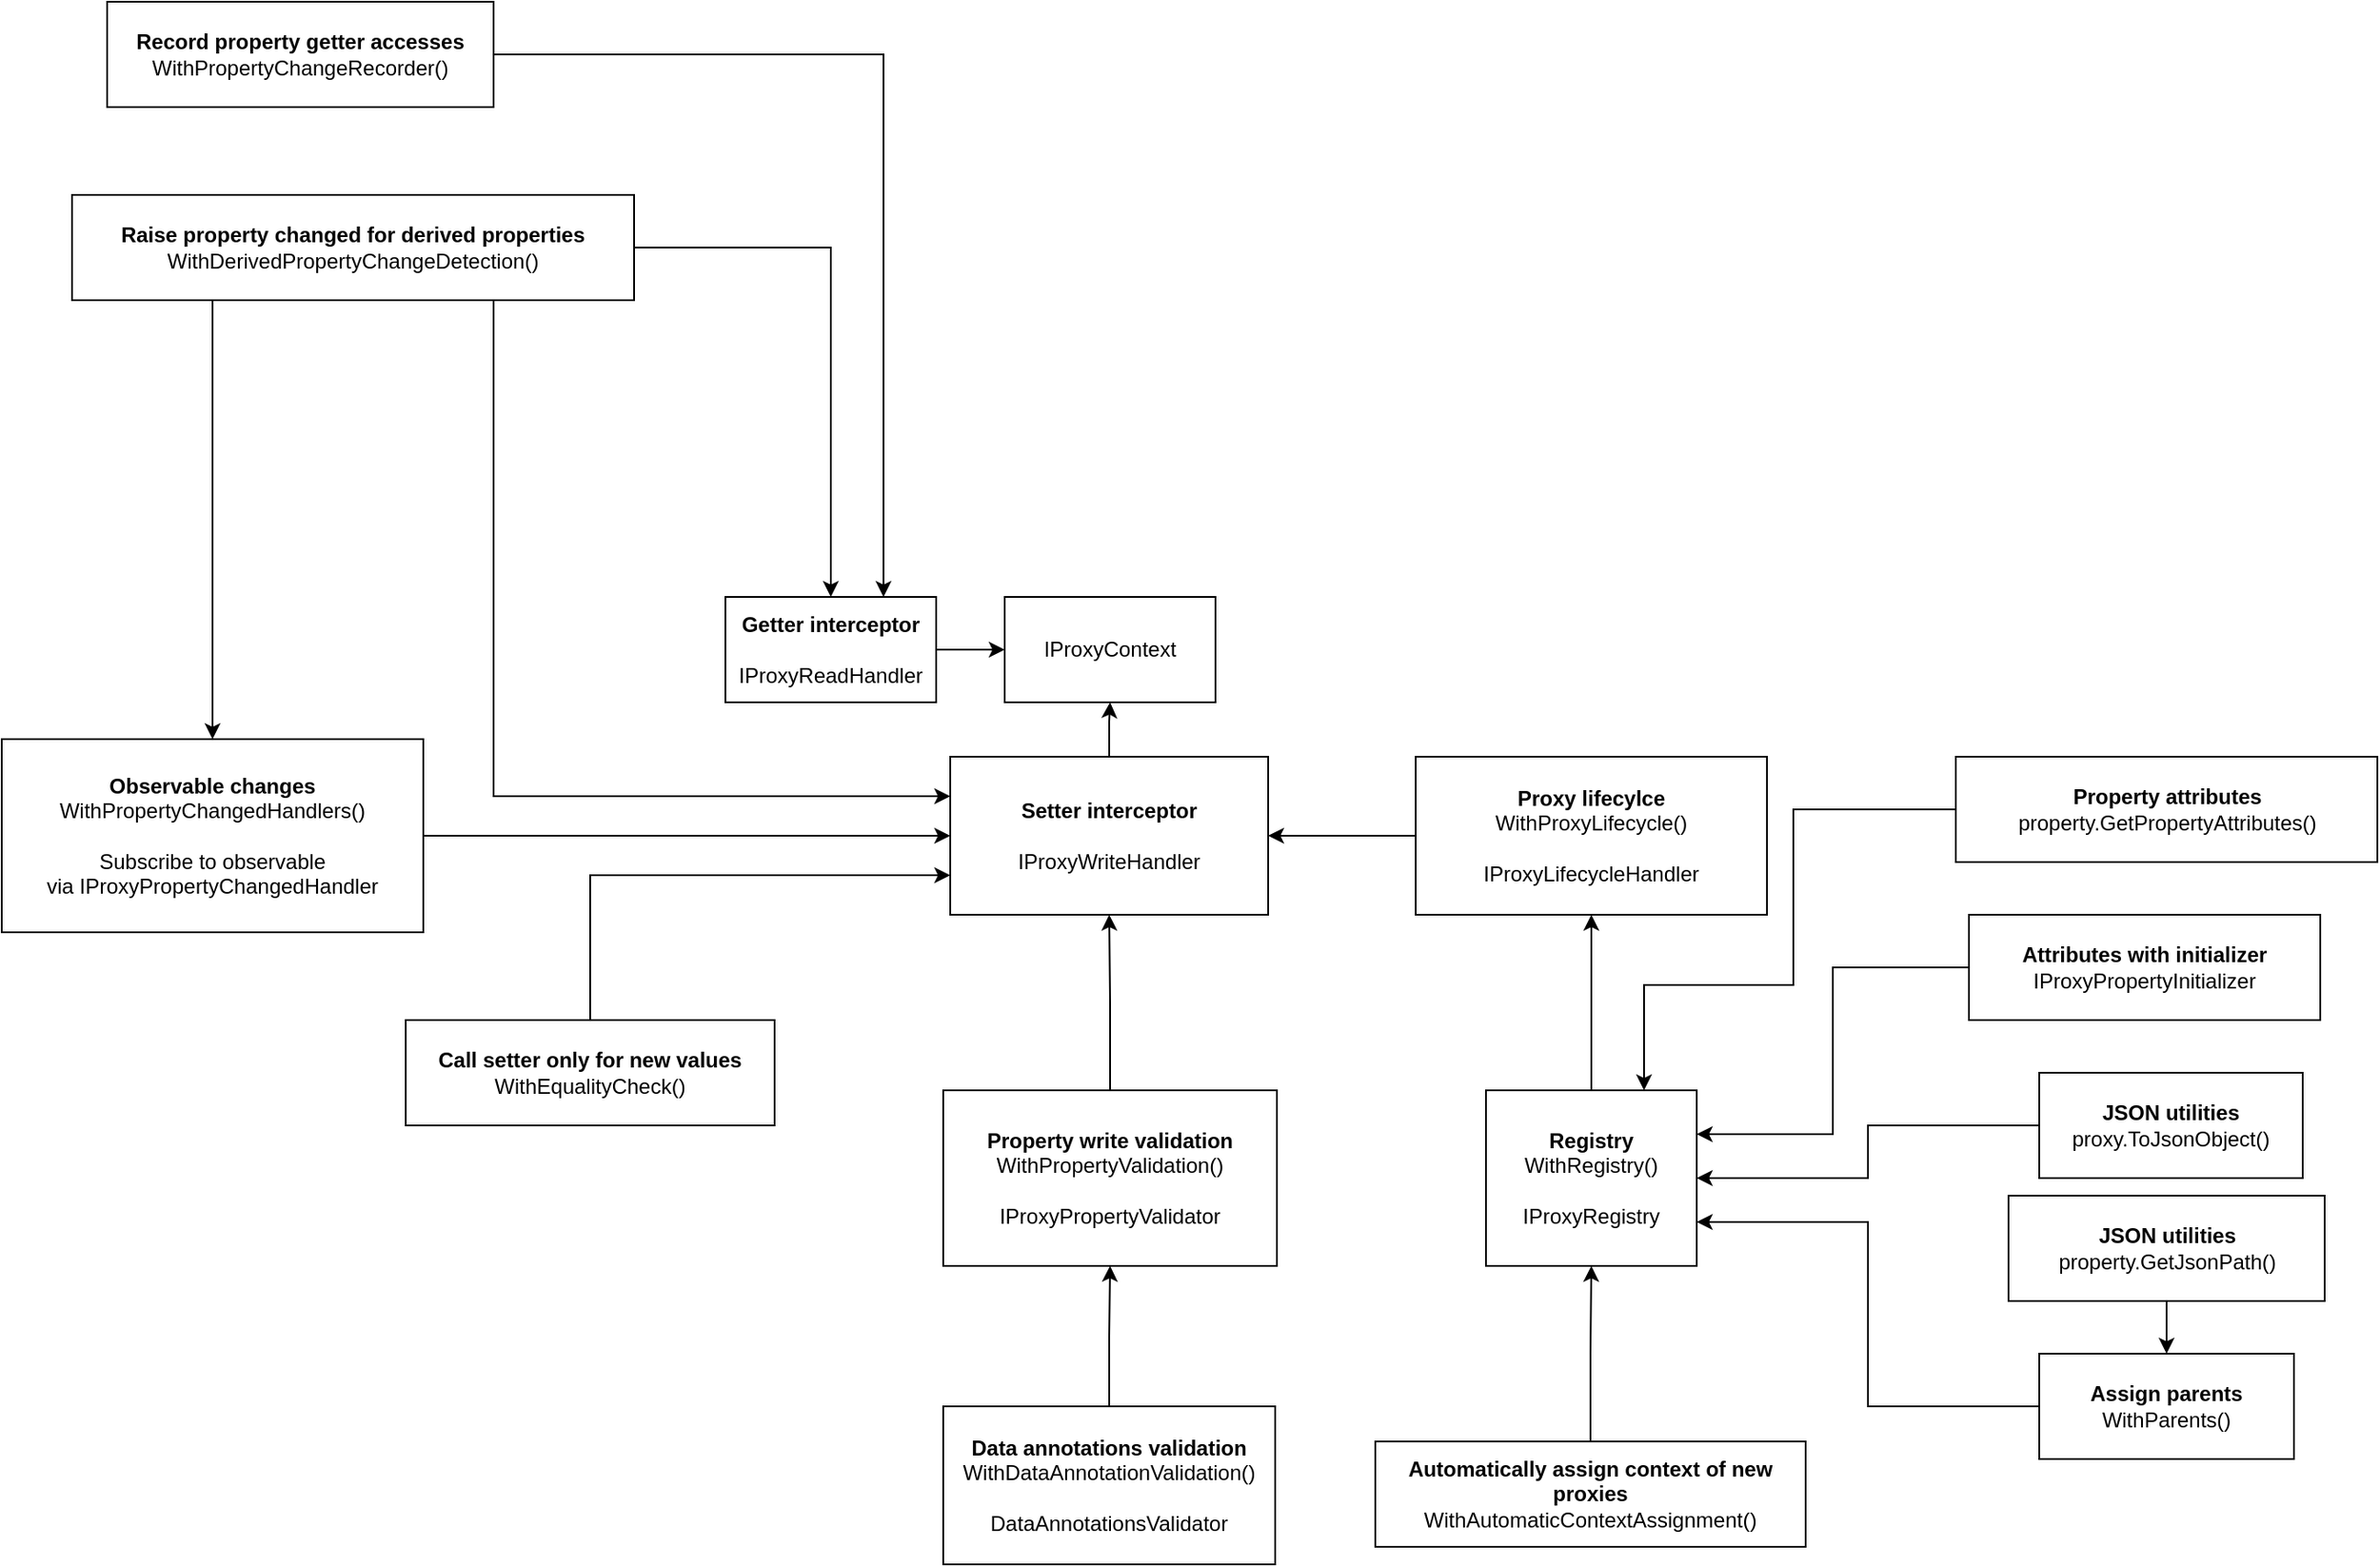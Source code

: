 <mxfile version="24.1.0" type="device">
  <diagram name="Page-1" id="Akw01ZIGIV-2cNeXsqmA">
    <mxGraphModel dx="2603" dy="837" grid="1" gridSize="10" guides="1" tooltips="1" connect="1" arrows="1" fold="1" page="1" pageScale="1" pageWidth="1169" pageHeight="1654" math="0" shadow="0">
      <root>
        <mxCell id="0" />
        <mxCell id="1" parent="0" />
        <mxCell id="d9BL-mROPcZ20sLbiVwK-2" style="edgeStyle=orthogonalEdgeStyle;rounded=0;orthogonalLoop=1;jettySize=auto;html=1;entryX=0.5;entryY=1;entryDx=0;entryDy=0;" parent="1" source="O__Tp7NvbIp_FXz24owh-1" target="d9BL-mROPcZ20sLbiVwK-1" edge="1">
          <mxGeometry relative="1" as="geometry" />
        </mxCell>
        <mxCell id="O__Tp7NvbIp_FXz24owh-1" value="&lt;div&gt;&lt;b&gt;Setter interceptor&lt;/b&gt;&lt;/div&gt;&lt;div&gt;&lt;br&gt;&lt;/div&gt;IProxyWriteHandler" style="rounded=0;whiteSpace=wrap;html=1;" parent="1" vertex="1">
          <mxGeometry x="420" y="500" width="181" height="90" as="geometry" />
        </mxCell>
        <mxCell id="d9BL-mROPcZ20sLbiVwK-1" value="IProxyContext" style="rounded=0;whiteSpace=wrap;html=1;" parent="1" vertex="1">
          <mxGeometry x="451" y="409" width="120" height="60" as="geometry" />
        </mxCell>
        <mxCell id="d9BL-mROPcZ20sLbiVwK-3" value="&lt;div&gt;&lt;b&gt;Property write validation&lt;/b&gt;&lt;/div&gt;&lt;div&gt;WithPropertyValidation()&lt;/div&gt;&lt;div&gt;&lt;br&gt;&lt;/div&gt;IProxyPropertyValidator" style="rounded=0;whiteSpace=wrap;html=1;" parent="1" vertex="1">
          <mxGeometry x="416" y="690" width="190" height="100" as="geometry" />
        </mxCell>
        <mxCell id="d9BL-mROPcZ20sLbiVwK-4" style="edgeStyle=orthogonalEdgeStyle;rounded=0;orthogonalLoop=1;jettySize=auto;html=1;entryX=0.5;entryY=1;entryDx=0;entryDy=0;" parent="1" source="d9BL-mROPcZ20sLbiVwK-3" target="O__Tp7NvbIp_FXz24owh-1" edge="1">
          <mxGeometry relative="1" as="geometry">
            <mxPoint x="502" y="610" as="targetPoint" />
          </mxGeometry>
        </mxCell>
        <mxCell id="d9BL-mROPcZ20sLbiVwK-7" style="edgeStyle=orthogonalEdgeStyle;rounded=0;orthogonalLoop=1;jettySize=auto;html=1;entryX=0.5;entryY=1;entryDx=0;entryDy=0;" parent="1" source="d9BL-mROPcZ20sLbiVwK-6" target="d9BL-mROPcZ20sLbiVwK-3" edge="1">
          <mxGeometry relative="1" as="geometry" />
        </mxCell>
        <mxCell id="d9BL-mROPcZ20sLbiVwK-6" value="&lt;div&gt;&lt;b&gt;&lt;span style=&quot;background-color: initial;&quot;&gt;Data annotations validation&lt;/span&gt;&lt;/b&gt;&lt;/div&gt;&lt;div&gt;&lt;span style=&quot;background-color: initial;&quot;&gt;WithDataAnnotationValidation()&lt;/span&gt;&lt;br&gt;&lt;/div&gt;&lt;div&gt;&lt;br&gt;&lt;/div&gt;DataAnnotationsValidator" style="rounded=0;whiteSpace=wrap;html=1;" parent="1" vertex="1">
          <mxGeometry x="416" y="870" width="189" height="90" as="geometry" />
        </mxCell>
        <mxCell id="d9BL-mROPcZ20sLbiVwK-11" style="edgeStyle=orthogonalEdgeStyle;rounded=0;orthogonalLoop=1;jettySize=auto;html=1;entryX=0.5;entryY=1;entryDx=0;entryDy=0;" parent="1" source="d9BL-mROPcZ20sLbiVwK-8" target="d9BL-mROPcZ20sLbiVwK-9" edge="1">
          <mxGeometry relative="1" as="geometry" />
        </mxCell>
        <mxCell id="d9BL-mROPcZ20sLbiVwK-8" value="&lt;b&gt;Registry&lt;/b&gt;&lt;div&gt;WithRegistry()&lt;/div&gt;&lt;div&gt;&lt;br&gt;&lt;div&gt;IProxyRegistry&lt;br&gt;&lt;/div&gt;&lt;/div&gt;" style="rounded=0;whiteSpace=wrap;html=1;" parent="1" vertex="1">
          <mxGeometry x="725" y="690" width="120" height="100" as="geometry" />
        </mxCell>
        <mxCell id="d9BL-mROPcZ20sLbiVwK-10" style="edgeStyle=orthogonalEdgeStyle;rounded=0;orthogonalLoop=1;jettySize=auto;html=1;entryX=1;entryY=0.5;entryDx=0;entryDy=0;" parent="1" source="d9BL-mROPcZ20sLbiVwK-9" target="O__Tp7NvbIp_FXz24owh-1" edge="1">
          <mxGeometry relative="1" as="geometry" />
        </mxCell>
        <mxCell id="d9BL-mROPcZ20sLbiVwK-9" value="&lt;div&gt;&lt;b&gt;Proxy lifecylce&lt;/b&gt;&lt;/div&gt;&lt;div&gt;WithProxyLifecycle()&lt;br&gt;&lt;/div&gt;&lt;div&gt;&lt;br&gt;&lt;/div&gt;IProxyLifecycleHandler" style="rounded=0;whiteSpace=wrap;html=1;" parent="1" vertex="1">
          <mxGeometry x="685" y="500" width="200" height="90" as="geometry" />
        </mxCell>
        <mxCell id="d9BL-mROPcZ20sLbiVwK-13" style="edgeStyle=orthogonalEdgeStyle;rounded=0;orthogonalLoop=1;jettySize=auto;html=1;entryX=0.5;entryY=1;entryDx=0;entryDy=0;" parent="1" source="d9BL-mROPcZ20sLbiVwK-12" target="d9BL-mROPcZ20sLbiVwK-8" edge="1">
          <mxGeometry relative="1" as="geometry" />
        </mxCell>
        <mxCell id="d9BL-mROPcZ20sLbiVwK-12" value="&lt;div&gt;&lt;b&gt;Automatically assign context of new proxies&lt;/b&gt;&lt;/div&gt;WithAutomaticContextAssignment()" style="rounded=0;whiteSpace=wrap;html=1;" parent="1" vertex="1">
          <mxGeometry x="662" y="890" width="245" height="60" as="geometry" />
        </mxCell>
        <mxCell id="d9BL-mROPcZ20sLbiVwK-15" style="edgeStyle=orthogonalEdgeStyle;rounded=0;orthogonalLoop=1;jettySize=auto;html=1;entryX=1;entryY=0.75;entryDx=0;entryDy=0;" parent="1" source="d9BL-mROPcZ20sLbiVwK-14" target="d9BL-mROPcZ20sLbiVwK-8" edge="1">
          <mxGeometry relative="1" as="geometry" />
        </mxCell>
        <mxCell id="d9BL-mROPcZ20sLbiVwK-14" value="&lt;div&gt;&lt;b&gt;Assign parents&lt;/b&gt;&lt;/div&gt;WithParents()" style="rounded=0;whiteSpace=wrap;html=1;" parent="1" vertex="1">
          <mxGeometry x="1040" y="840" width="145" height="60" as="geometry" />
        </mxCell>
        <mxCell id="d9BL-mROPcZ20sLbiVwK-17" style="edgeStyle=orthogonalEdgeStyle;rounded=0;orthogonalLoop=1;jettySize=auto;html=1;entryX=0;entryY=0.5;entryDx=0;entryDy=0;exitX=1;exitY=0.5;exitDx=0;exitDy=0;" parent="1" source="d9BL-mROPcZ20sLbiVwK-16" target="O__Tp7NvbIp_FXz24owh-1" edge="1">
          <mxGeometry relative="1" as="geometry" />
        </mxCell>
        <mxCell id="d9BL-mROPcZ20sLbiVwK-16" value="&lt;div&gt;&lt;span style=&quot;background-color: initial;&quot;&gt;&lt;b&gt;Observable changes&lt;/b&gt;&lt;/span&gt;&lt;/div&gt;&lt;div&gt;&lt;span style=&quot;background-color: initial;&quot;&gt;WithPropertyChangedHandlers()&lt;/span&gt;&lt;br&gt;&lt;/div&gt;&lt;div&gt;&lt;br&gt;&lt;/div&gt;&lt;div&gt;Subscribe to observable via&amp;nbsp;IProxyPropertyChangedHandler&lt;/div&gt;" style="rounded=0;whiteSpace=wrap;html=1;" parent="1" vertex="1">
          <mxGeometry x="-120" y="490" width="240" height="110" as="geometry" />
        </mxCell>
        <mxCell id="d9BL-mROPcZ20sLbiVwK-22" style="edgeStyle=orthogonalEdgeStyle;rounded=0;orthogonalLoop=1;jettySize=auto;html=1;entryX=0.75;entryY=0;entryDx=0;entryDy=0;" parent="1" source="d9BL-mROPcZ20sLbiVwK-19" target="d9BL-mROPcZ20sLbiVwK-20" edge="1">
          <mxGeometry relative="1" as="geometry" />
        </mxCell>
        <mxCell id="d9BL-mROPcZ20sLbiVwK-19" value="&lt;div&gt;&lt;b&gt;Record property getter accesses&lt;/b&gt;&lt;/div&gt;WithPropertyChangeRecorder()" style="rounded=0;whiteSpace=wrap;html=1;" parent="1" vertex="1">
          <mxGeometry x="-60" y="70" width="220" height="60" as="geometry" />
        </mxCell>
        <mxCell id="d9BL-mROPcZ20sLbiVwK-21" style="edgeStyle=orthogonalEdgeStyle;rounded=0;orthogonalLoop=1;jettySize=auto;html=1;entryX=0;entryY=0.5;entryDx=0;entryDy=0;" parent="1" source="d9BL-mROPcZ20sLbiVwK-20" target="d9BL-mROPcZ20sLbiVwK-1" edge="1">
          <mxGeometry relative="1" as="geometry" />
        </mxCell>
        <mxCell id="d9BL-mROPcZ20sLbiVwK-20" value="&lt;b&gt;Getter interceptor&lt;/b&gt;&lt;div&gt;&lt;br&gt;&lt;/div&gt;&lt;div&gt;IProxyReadHandler&lt;br&gt;&lt;/div&gt;" style="rounded=0;whiteSpace=wrap;html=1;" parent="1" vertex="1">
          <mxGeometry x="292" y="409" width="120" height="60" as="geometry" />
        </mxCell>
        <mxCell id="d9BL-mROPcZ20sLbiVwK-25" style="edgeStyle=orthogonalEdgeStyle;rounded=0;orthogonalLoop=1;jettySize=auto;html=1;entryX=0.5;entryY=0;entryDx=0;entryDy=0;" parent="1" source="d9BL-mROPcZ20sLbiVwK-24" target="d9BL-mROPcZ20sLbiVwK-20" edge="1">
          <mxGeometry relative="1" as="geometry" />
        </mxCell>
        <mxCell id="d9BL-mROPcZ20sLbiVwK-27" style="edgeStyle=orthogonalEdgeStyle;rounded=0;orthogonalLoop=1;jettySize=auto;html=1;entryX=0.5;entryY=0;entryDx=0;entryDy=0;exitX=0.25;exitY=1;exitDx=0;exitDy=0;" parent="1" source="d9BL-mROPcZ20sLbiVwK-24" target="d9BL-mROPcZ20sLbiVwK-16" edge="1">
          <mxGeometry relative="1" as="geometry" />
        </mxCell>
        <mxCell id="d9BL-mROPcZ20sLbiVwK-35" style="edgeStyle=orthogonalEdgeStyle;rounded=0;orthogonalLoop=1;jettySize=auto;html=1;entryX=0;entryY=0.25;entryDx=0;entryDy=0;exitX=0.75;exitY=1;exitDx=0;exitDy=0;" parent="1" source="d9BL-mROPcZ20sLbiVwK-24" target="O__Tp7NvbIp_FXz24owh-1" edge="1">
          <mxGeometry relative="1" as="geometry" />
        </mxCell>
        <mxCell id="d9BL-mROPcZ20sLbiVwK-24" value="&lt;div&gt;&lt;b&gt;Raise property changed for derived properties&lt;/b&gt;&lt;/div&gt;WithDerivedPropertyChangeDetection()" style="rounded=0;whiteSpace=wrap;html=1;" parent="1" vertex="1">
          <mxGeometry x="-80" y="180" width="320" height="60" as="geometry" />
        </mxCell>
        <mxCell id="d9BL-mROPcZ20sLbiVwK-30" style="edgeStyle=orthogonalEdgeStyle;rounded=0;orthogonalLoop=1;jettySize=auto;html=1;entryX=0;entryY=0.75;entryDx=0;entryDy=0;exitX=0.5;exitY=0;exitDx=0;exitDy=0;" parent="1" source="d9BL-mROPcZ20sLbiVwK-28" target="O__Tp7NvbIp_FXz24owh-1" edge="1">
          <mxGeometry relative="1" as="geometry" />
        </mxCell>
        <mxCell id="d9BL-mROPcZ20sLbiVwK-28" value="&lt;div&gt;&lt;b&gt;Call setter only for new values&lt;/b&gt;&lt;/div&gt;WithEqualityCheck()" style="rounded=0;whiteSpace=wrap;html=1;" parent="1" vertex="1">
          <mxGeometry x="110" y="650" width="210" height="60" as="geometry" />
        </mxCell>
        <mxCell id="d9BL-mROPcZ20sLbiVwK-32" style="edgeStyle=orthogonalEdgeStyle;rounded=0;orthogonalLoop=1;jettySize=auto;html=1;entryX=0.5;entryY=0;entryDx=0;entryDy=0;" parent="1" source="d9BL-mROPcZ20sLbiVwK-31" target="d9BL-mROPcZ20sLbiVwK-14" edge="1">
          <mxGeometry relative="1" as="geometry" />
        </mxCell>
        <mxCell id="d9BL-mROPcZ20sLbiVwK-31" value="&lt;b&gt;JSON utilities&lt;/b&gt;&lt;br&gt;property.GetJsonPath()" style="rounded=0;whiteSpace=wrap;html=1;" parent="1" vertex="1">
          <mxGeometry x="1022.5" y="750" width="180" height="60" as="geometry" />
        </mxCell>
        <mxCell id="d9BL-mROPcZ20sLbiVwK-37" style="edgeStyle=orthogonalEdgeStyle;rounded=0;orthogonalLoop=1;jettySize=auto;html=1;entryX=0.75;entryY=0;entryDx=0;entryDy=0;" parent="1" source="d9BL-mROPcZ20sLbiVwK-36" target="d9BL-mROPcZ20sLbiVwK-8" edge="1">
          <mxGeometry relative="1" as="geometry">
            <Array as="points">
              <mxPoint x="900" y="530" />
              <mxPoint x="900" y="630" />
              <mxPoint x="815" y="630" />
            </Array>
          </mxGeometry>
        </mxCell>
        <mxCell id="d9BL-mROPcZ20sLbiVwK-36" value="&lt;b&gt;Property attributes&lt;/b&gt;&lt;div&gt;property.GetPropertyAttributes()&lt;/div&gt;" style="rounded=0;whiteSpace=wrap;html=1;" parent="1" vertex="1">
          <mxGeometry x="992.5" y="500" width="240" height="60" as="geometry" />
        </mxCell>
        <mxCell id="d9BL-mROPcZ20sLbiVwK-39" style="edgeStyle=orthogonalEdgeStyle;rounded=0;orthogonalLoop=1;jettySize=auto;html=1;entryX=1;entryY=0.5;entryDx=0;entryDy=0;" parent="1" source="d9BL-mROPcZ20sLbiVwK-38" target="d9BL-mROPcZ20sLbiVwK-8" edge="1">
          <mxGeometry relative="1" as="geometry" />
        </mxCell>
        <mxCell id="d9BL-mROPcZ20sLbiVwK-38" value="&lt;b&gt;JSON utilities&lt;/b&gt;&lt;div&gt;proxy.ToJsonObject()&lt;/div&gt;" style="whiteSpace=wrap;html=1;" parent="1" vertex="1">
          <mxGeometry x="1040" y="680" width="150" height="60" as="geometry" />
        </mxCell>
        <mxCell id="EaddW8LMifSNtddjIqRl-2" style="edgeStyle=orthogonalEdgeStyle;rounded=0;orthogonalLoop=1;jettySize=auto;html=1;entryX=1;entryY=0.25;entryDx=0;entryDy=0;" edge="1" parent="1" source="EaddW8LMifSNtddjIqRl-1" target="d9BL-mROPcZ20sLbiVwK-8">
          <mxGeometry relative="1" as="geometry">
            <mxPoint x="960" y="670" as="targetPoint" />
          </mxGeometry>
        </mxCell>
        <mxCell id="EaddW8LMifSNtddjIqRl-1" value="&lt;div&gt;&lt;b&gt;Attributes with initializer&lt;/b&gt;&lt;/div&gt;IProxyPropertyInitializer" style="rounded=0;whiteSpace=wrap;html=1;" vertex="1" parent="1">
          <mxGeometry x="1000" y="590" width="200" height="60" as="geometry" />
        </mxCell>
      </root>
    </mxGraphModel>
  </diagram>
</mxfile>
